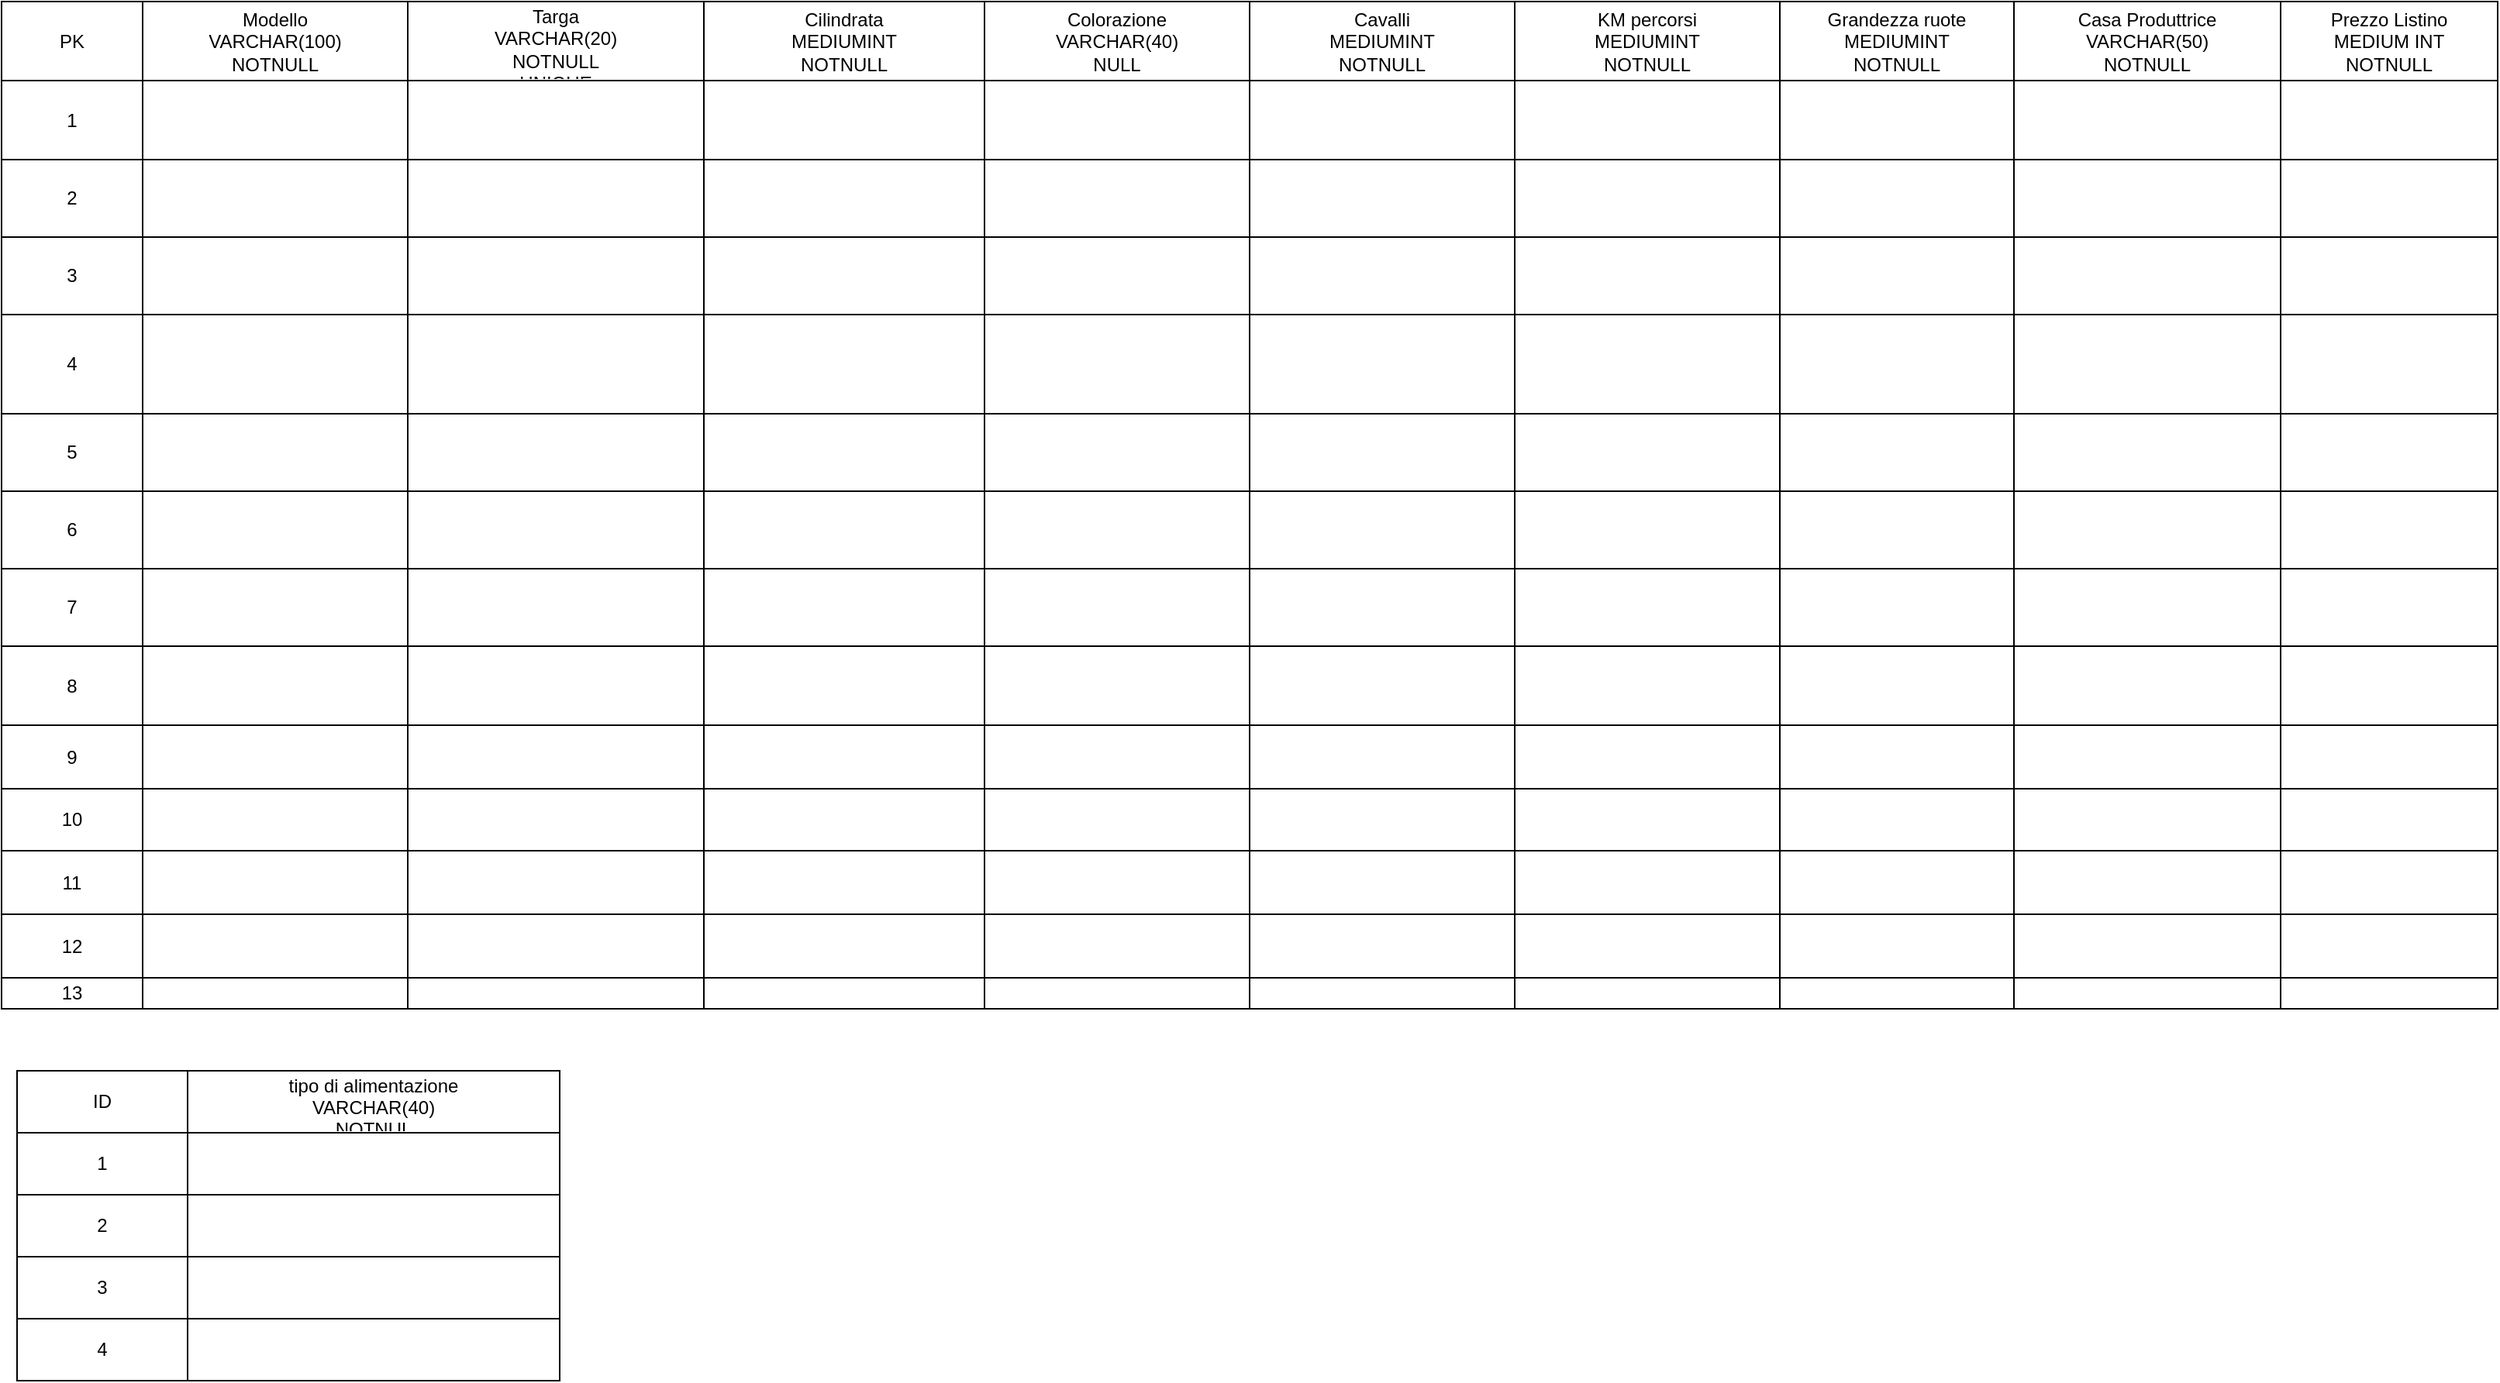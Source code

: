 <mxfile version="16.4.5" type="github">
  <diagram id="R2lEEEUBdFMjLlhIrx00" name="Page-1">
    <mxGraphModel dx="3792" dy="1160" grid="1" gridSize="10" guides="1" tooltips="1" connect="1" arrows="1" fold="1" page="1" pageScale="1" pageWidth="850" pageHeight="1100" math="0" shadow="0" extFonts="Permanent Marker^https://fonts.googleapis.com/css?family=Permanent+Marker">
      <root>
        <mxCell id="0" />
        <mxCell id="1" parent="0" />
        <mxCell id="i6ytHLpOtppgZ-BSXe9w-58" value="" style="shape=table;startSize=0;container=1;collapsible=0;childLayout=tableLayout;" vertex="1" parent="1">
          <mxGeometry x="-780" y="90" width="1610" height="650" as="geometry" />
        </mxCell>
        <mxCell id="i6ytHLpOtppgZ-BSXe9w-59" value="" style="shape=tableRow;horizontal=0;startSize=0;swimlaneHead=0;swimlaneBody=0;top=0;left=0;bottom=0;right=0;collapsible=0;dropTarget=0;fillColor=none;points=[[0,0.5],[1,0.5]];portConstraint=eastwest;" vertex="1" parent="i6ytHLpOtppgZ-BSXe9w-58">
          <mxGeometry width="1610" height="51" as="geometry" />
        </mxCell>
        <mxCell id="i6ytHLpOtppgZ-BSXe9w-60" value="PK" style="shape=partialRectangle;html=1;whiteSpace=wrap;connectable=0;overflow=hidden;fillColor=none;top=0;left=0;bottom=0;right=0;pointerEvents=1;" vertex="1" parent="i6ytHLpOtppgZ-BSXe9w-59">
          <mxGeometry width="91" height="51" as="geometry">
            <mxRectangle width="91" height="51" as="alternateBounds" />
          </mxGeometry>
        </mxCell>
        <mxCell id="i6ytHLpOtppgZ-BSXe9w-61" value="Modello&lt;br&gt;VARCHAR(100)&lt;br&gt;NOTNULL" style="shape=partialRectangle;html=1;whiteSpace=wrap;connectable=0;overflow=hidden;fillColor=none;top=0;left=0;bottom=0;right=0;pointerEvents=1;" vertex="1" parent="i6ytHLpOtppgZ-BSXe9w-59">
          <mxGeometry x="91" width="171" height="51" as="geometry">
            <mxRectangle width="171" height="51" as="alternateBounds" />
          </mxGeometry>
        </mxCell>
        <mxCell id="i6ytHLpOtppgZ-BSXe9w-62" value="Targa&lt;br&gt;VARCHAR(20)&lt;br&gt;NOTNULL&lt;br&gt;UNIQUE" style="shape=partialRectangle;html=1;whiteSpace=wrap;connectable=0;overflow=hidden;fillColor=none;top=0;left=0;bottom=0;right=0;pointerEvents=1;" vertex="1" parent="i6ytHLpOtppgZ-BSXe9w-59">
          <mxGeometry x="262" width="191" height="51" as="geometry">
            <mxRectangle width="191" height="51" as="alternateBounds" />
          </mxGeometry>
        </mxCell>
        <mxCell id="i6ytHLpOtppgZ-BSXe9w-63" value="Cilindrata&lt;br&gt;MEDIUMINT&lt;br&gt;NOTNULL" style="shape=partialRectangle;html=1;whiteSpace=wrap;connectable=0;overflow=hidden;fillColor=none;top=0;left=0;bottom=0;right=0;pointerEvents=1;" vertex="1" parent="i6ytHLpOtppgZ-BSXe9w-59">
          <mxGeometry x="453" width="181" height="51" as="geometry">
            <mxRectangle width="181" height="51" as="alternateBounds" />
          </mxGeometry>
        </mxCell>
        <mxCell id="i6ytHLpOtppgZ-BSXe9w-64" value="Colorazione&lt;br&gt;VARCHAR(40)&lt;br&gt;NULL" style="shape=partialRectangle;html=1;whiteSpace=wrap;connectable=0;overflow=hidden;fillColor=none;top=0;left=0;bottom=0;right=0;pointerEvents=1;" vertex="1" parent="i6ytHLpOtppgZ-BSXe9w-59">
          <mxGeometry x="634" width="171" height="51" as="geometry">
            <mxRectangle width="171" height="51" as="alternateBounds" />
          </mxGeometry>
        </mxCell>
        <mxCell id="i6ytHLpOtppgZ-BSXe9w-65" value="Cavalli&lt;br&gt;MEDIUMINT&lt;br&gt;NOTNULL" style="shape=partialRectangle;html=1;whiteSpace=wrap;connectable=0;overflow=hidden;fillColor=none;top=0;left=0;bottom=0;right=0;pointerEvents=1;" vertex="1" parent="i6ytHLpOtppgZ-BSXe9w-59">
          <mxGeometry x="805" width="171" height="51" as="geometry">
            <mxRectangle width="171" height="51" as="alternateBounds" />
          </mxGeometry>
        </mxCell>
        <mxCell id="i6ytHLpOtppgZ-BSXe9w-66" value="KM percorsi&lt;br&gt;MEDIUMINT&lt;br&gt;NOTNULL" style="shape=partialRectangle;html=1;whiteSpace=wrap;connectable=0;overflow=hidden;fillColor=none;top=0;left=0;bottom=0;right=0;pointerEvents=1;" vertex="1" parent="i6ytHLpOtppgZ-BSXe9w-59">
          <mxGeometry x="976" width="171" height="51" as="geometry">
            <mxRectangle width="171" height="51" as="alternateBounds" />
          </mxGeometry>
        </mxCell>
        <mxCell id="i6ytHLpOtppgZ-BSXe9w-67" value="Grandezza ruote&lt;br&gt;MEDIUMINT&lt;br&gt;NOTNULL" style="shape=partialRectangle;html=1;whiteSpace=wrap;connectable=0;overflow=hidden;fillColor=none;top=0;left=0;bottom=0;right=0;pointerEvents=1;" vertex="1" parent="i6ytHLpOtppgZ-BSXe9w-59">
          <mxGeometry x="1147" width="151" height="51" as="geometry">
            <mxRectangle width="151" height="51" as="alternateBounds" />
          </mxGeometry>
        </mxCell>
        <mxCell id="i6ytHLpOtppgZ-BSXe9w-68" value="Casa Produttrice&lt;br&gt;VARCHAR(50)&lt;br&gt;NOTNULL" style="shape=partialRectangle;html=1;whiteSpace=wrap;connectable=0;overflow=hidden;fillColor=none;top=0;left=0;bottom=0;right=0;pointerEvents=1;" vertex="1" parent="i6ytHLpOtppgZ-BSXe9w-59">
          <mxGeometry x="1298" width="172" height="51" as="geometry">
            <mxRectangle width="172" height="51" as="alternateBounds" />
          </mxGeometry>
        </mxCell>
        <mxCell id="i6ytHLpOtppgZ-BSXe9w-69" value="Prezzo Listino&lt;br&gt;MEDIUM INT&lt;br&gt;NOTNULL" style="shape=partialRectangle;html=1;whiteSpace=wrap;connectable=0;overflow=hidden;fillColor=none;top=0;left=0;bottom=0;right=0;pointerEvents=1;" vertex="1" parent="i6ytHLpOtppgZ-BSXe9w-59">
          <mxGeometry x="1470" width="140" height="51" as="geometry">
            <mxRectangle width="140" height="51" as="alternateBounds" />
          </mxGeometry>
        </mxCell>
        <mxCell id="i6ytHLpOtppgZ-BSXe9w-70" value="" style="shape=tableRow;horizontal=0;startSize=0;swimlaneHead=0;swimlaneBody=0;top=0;left=0;bottom=0;right=0;collapsible=0;dropTarget=0;fillColor=none;points=[[0,0.5],[1,0.5]];portConstraint=eastwest;" vertex="1" parent="i6ytHLpOtppgZ-BSXe9w-58">
          <mxGeometry y="51" width="1610" height="51" as="geometry" />
        </mxCell>
        <mxCell id="i6ytHLpOtppgZ-BSXe9w-71" value="1" style="shape=partialRectangle;html=1;whiteSpace=wrap;connectable=0;overflow=hidden;fillColor=none;top=0;left=0;bottom=0;right=0;pointerEvents=1;" vertex="1" parent="i6ytHLpOtppgZ-BSXe9w-70">
          <mxGeometry width="91" height="51" as="geometry">
            <mxRectangle width="91" height="51" as="alternateBounds" />
          </mxGeometry>
        </mxCell>
        <mxCell id="i6ytHLpOtppgZ-BSXe9w-72" value="" style="shape=partialRectangle;html=1;whiteSpace=wrap;connectable=0;overflow=hidden;fillColor=none;top=0;left=0;bottom=0;right=0;pointerEvents=1;" vertex="1" parent="i6ytHLpOtppgZ-BSXe9w-70">
          <mxGeometry x="91" width="171" height="51" as="geometry">
            <mxRectangle width="171" height="51" as="alternateBounds" />
          </mxGeometry>
        </mxCell>
        <mxCell id="i6ytHLpOtppgZ-BSXe9w-73" value="" style="shape=partialRectangle;html=1;whiteSpace=wrap;connectable=0;overflow=hidden;fillColor=none;top=0;left=0;bottom=0;right=0;pointerEvents=1;" vertex="1" parent="i6ytHLpOtppgZ-BSXe9w-70">
          <mxGeometry x="262" width="191" height="51" as="geometry">
            <mxRectangle width="191" height="51" as="alternateBounds" />
          </mxGeometry>
        </mxCell>
        <mxCell id="i6ytHLpOtppgZ-BSXe9w-74" value="" style="shape=partialRectangle;html=1;whiteSpace=wrap;connectable=0;overflow=hidden;fillColor=none;top=0;left=0;bottom=0;right=0;pointerEvents=1;" vertex="1" parent="i6ytHLpOtppgZ-BSXe9w-70">
          <mxGeometry x="453" width="181" height="51" as="geometry">
            <mxRectangle width="181" height="51" as="alternateBounds" />
          </mxGeometry>
        </mxCell>
        <mxCell id="i6ytHLpOtppgZ-BSXe9w-75" value="" style="shape=partialRectangle;html=1;whiteSpace=wrap;connectable=0;overflow=hidden;fillColor=none;top=0;left=0;bottom=0;right=0;pointerEvents=1;" vertex="1" parent="i6ytHLpOtppgZ-BSXe9w-70">
          <mxGeometry x="634" width="171" height="51" as="geometry">
            <mxRectangle width="171" height="51" as="alternateBounds" />
          </mxGeometry>
        </mxCell>
        <mxCell id="i6ytHLpOtppgZ-BSXe9w-76" value="" style="shape=partialRectangle;html=1;whiteSpace=wrap;connectable=0;overflow=hidden;fillColor=none;top=0;left=0;bottom=0;right=0;pointerEvents=1;" vertex="1" parent="i6ytHLpOtppgZ-BSXe9w-70">
          <mxGeometry x="805" width="171" height="51" as="geometry">
            <mxRectangle width="171" height="51" as="alternateBounds" />
          </mxGeometry>
        </mxCell>
        <mxCell id="i6ytHLpOtppgZ-BSXe9w-77" value="" style="shape=partialRectangle;html=1;whiteSpace=wrap;connectable=0;overflow=hidden;fillColor=none;top=0;left=0;bottom=0;right=0;pointerEvents=1;" vertex="1" parent="i6ytHLpOtppgZ-BSXe9w-70">
          <mxGeometry x="976" width="171" height="51" as="geometry">
            <mxRectangle width="171" height="51" as="alternateBounds" />
          </mxGeometry>
        </mxCell>
        <mxCell id="i6ytHLpOtppgZ-BSXe9w-78" value="" style="shape=partialRectangle;html=1;whiteSpace=wrap;connectable=0;overflow=hidden;fillColor=none;top=0;left=0;bottom=0;right=0;pointerEvents=1;" vertex="1" parent="i6ytHLpOtppgZ-BSXe9w-70">
          <mxGeometry x="1147" width="151" height="51" as="geometry">
            <mxRectangle width="151" height="51" as="alternateBounds" />
          </mxGeometry>
        </mxCell>
        <mxCell id="i6ytHLpOtppgZ-BSXe9w-79" value="" style="shape=partialRectangle;html=1;whiteSpace=wrap;connectable=0;overflow=hidden;fillColor=none;top=0;left=0;bottom=0;right=0;pointerEvents=1;" vertex="1" parent="i6ytHLpOtppgZ-BSXe9w-70">
          <mxGeometry x="1298" width="172" height="51" as="geometry">
            <mxRectangle width="172" height="51" as="alternateBounds" />
          </mxGeometry>
        </mxCell>
        <mxCell id="i6ytHLpOtppgZ-BSXe9w-80" value="" style="shape=partialRectangle;html=1;whiteSpace=wrap;connectable=0;overflow=hidden;fillColor=none;top=0;left=0;bottom=0;right=0;pointerEvents=1;" vertex="1" parent="i6ytHLpOtppgZ-BSXe9w-70">
          <mxGeometry x="1470" width="140" height="51" as="geometry">
            <mxRectangle width="140" height="51" as="alternateBounds" />
          </mxGeometry>
        </mxCell>
        <mxCell id="i6ytHLpOtppgZ-BSXe9w-81" value="" style="shape=tableRow;horizontal=0;startSize=0;swimlaneHead=0;swimlaneBody=0;top=0;left=0;bottom=0;right=0;collapsible=0;dropTarget=0;fillColor=none;points=[[0,0.5],[1,0.5]];portConstraint=eastwest;" vertex="1" parent="i6ytHLpOtppgZ-BSXe9w-58">
          <mxGeometry y="102" width="1610" height="50" as="geometry" />
        </mxCell>
        <mxCell id="i6ytHLpOtppgZ-BSXe9w-82" value="2" style="shape=partialRectangle;html=1;whiteSpace=wrap;connectable=0;overflow=hidden;fillColor=none;top=0;left=0;bottom=0;right=0;pointerEvents=1;" vertex="1" parent="i6ytHLpOtppgZ-BSXe9w-81">
          <mxGeometry width="91" height="50" as="geometry">
            <mxRectangle width="91" height="50" as="alternateBounds" />
          </mxGeometry>
        </mxCell>
        <mxCell id="i6ytHLpOtppgZ-BSXe9w-83" value="" style="shape=partialRectangle;html=1;whiteSpace=wrap;connectable=0;overflow=hidden;fillColor=none;top=0;left=0;bottom=0;right=0;pointerEvents=1;" vertex="1" parent="i6ytHLpOtppgZ-BSXe9w-81">
          <mxGeometry x="91" width="171" height="50" as="geometry">
            <mxRectangle width="171" height="50" as="alternateBounds" />
          </mxGeometry>
        </mxCell>
        <mxCell id="i6ytHLpOtppgZ-BSXe9w-84" value="" style="shape=partialRectangle;html=1;whiteSpace=wrap;connectable=0;overflow=hidden;fillColor=none;top=0;left=0;bottom=0;right=0;pointerEvents=1;" vertex="1" parent="i6ytHLpOtppgZ-BSXe9w-81">
          <mxGeometry x="262" width="191" height="50" as="geometry">
            <mxRectangle width="191" height="50" as="alternateBounds" />
          </mxGeometry>
        </mxCell>
        <mxCell id="i6ytHLpOtppgZ-BSXe9w-85" value="" style="shape=partialRectangle;html=1;whiteSpace=wrap;connectable=0;overflow=hidden;fillColor=none;top=0;left=0;bottom=0;right=0;pointerEvents=1;" vertex="1" parent="i6ytHLpOtppgZ-BSXe9w-81">
          <mxGeometry x="453" width="181" height="50" as="geometry">
            <mxRectangle width="181" height="50" as="alternateBounds" />
          </mxGeometry>
        </mxCell>
        <mxCell id="i6ytHLpOtppgZ-BSXe9w-86" value="" style="shape=partialRectangle;html=1;whiteSpace=wrap;connectable=0;overflow=hidden;fillColor=none;top=0;left=0;bottom=0;right=0;pointerEvents=1;" vertex="1" parent="i6ytHLpOtppgZ-BSXe9w-81">
          <mxGeometry x="634" width="171" height="50" as="geometry">
            <mxRectangle width="171" height="50" as="alternateBounds" />
          </mxGeometry>
        </mxCell>
        <mxCell id="i6ytHLpOtppgZ-BSXe9w-87" value="" style="shape=partialRectangle;html=1;whiteSpace=wrap;connectable=0;overflow=hidden;fillColor=none;top=0;left=0;bottom=0;right=0;pointerEvents=1;" vertex="1" parent="i6ytHLpOtppgZ-BSXe9w-81">
          <mxGeometry x="805" width="171" height="50" as="geometry">
            <mxRectangle width="171" height="50" as="alternateBounds" />
          </mxGeometry>
        </mxCell>
        <mxCell id="i6ytHLpOtppgZ-BSXe9w-88" value="" style="shape=partialRectangle;html=1;whiteSpace=wrap;connectable=0;overflow=hidden;fillColor=none;top=0;left=0;bottom=0;right=0;pointerEvents=1;" vertex="1" parent="i6ytHLpOtppgZ-BSXe9w-81">
          <mxGeometry x="976" width="171" height="50" as="geometry">
            <mxRectangle width="171" height="50" as="alternateBounds" />
          </mxGeometry>
        </mxCell>
        <mxCell id="i6ytHLpOtppgZ-BSXe9w-89" value="" style="shape=partialRectangle;html=1;whiteSpace=wrap;connectable=0;overflow=hidden;fillColor=none;top=0;left=0;bottom=0;right=0;pointerEvents=1;" vertex="1" parent="i6ytHLpOtppgZ-BSXe9w-81">
          <mxGeometry x="1147" width="151" height="50" as="geometry">
            <mxRectangle width="151" height="50" as="alternateBounds" />
          </mxGeometry>
        </mxCell>
        <mxCell id="i6ytHLpOtppgZ-BSXe9w-90" value="" style="shape=partialRectangle;html=1;whiteSpace=wrap;connectable=0;overflow=hidden;fillColor=none;top=0;left=0;bottom=0;right=0;pointerEvents=1;" vertex="1" parent="i6ytHLpOtppgZ-BSXe9w-81">
          <mxGeometry x="1298" width="172" height="50" as="geometry">
            <mxRectangle width="172" height="50" as="alternateBounds" />
          </mxGeometry>
        </mxCell>
        <mxCell id="i6ytHLpOtppgZ-BSXe9w-91" value="" style="shape=partialRectangle;html=1;whiteSpace=wrap;connectable=0;overflow=hidden;fillColor=none;top=0;left=0;bottom=0;right=0;pointerEvents=1;" vertex="1" parent="i6ytHLpOtppgZ-BSXe9w-81">
          <mxGeometry x="1470" width="140" height="50" as="geometry">
            <mxRectangle width="140" height="50" as="alternateBounds" />
          </mxGeometry>
        </mxCell>
        <mxCell id="i6ytHLpOtppgZ-BSXe9w-92" value="" style="shape=tableRow;horizontal=0;startSize=0;swimlaneHead=0;swimlaneBody=0;top=0;left=0;bottom=0;right=0;collapsible=0;dropTarget=0;fillColor=none;points=[[0,0.5],[1,0.5]];portConstraint=eastwest;" vertex="1" parent="i6ytHLpOtppgZ-BSXe9w-58">
          <mxGeometry y="152" width="1610" height="50" as="geometry" />
        </mxCell>
        <mxCell id="i6ytHLpOtppgZ-BSXe9w-93" value="3" style="shape=partialRectangle;html=1;whiteSpace=wrap;connectable=0;overflow=hidden;fillColor=none;top=0;left=0;bottom=0;right=0;pointerEvents=1;" vertex="1" parent="i6ytHLpOtppgZ-BSXe9w-92">
          <mxGeometry width="91" height="50" as="geometry">
            <mxRectangle width="91" height="50" as="alternateBounds" />
          </mxGeometry>
        </mxCell>
        <mxCell id="i6ytHLpOtppgZ-BSXe9w-94" value="" style="shape=partialRectangle;html=1;whiteSpace=wrap;connectable=0;overflow=hidden;fillColor=none;top=0;left=0;bottom=0;right=0;pointerEvents=1;" vertex="1" parent="i6ytHLpOtppgZ-BSXe9w-92">
          <mxGeometry x="91" width="171" height="50" as="geometry">
            <mxRectangle width="171" height="50" as="alternateBounds" />
          </mxGeometry>
        </mxCell>
        <mxCell id="i6ytHLpOtppgZ-BSXe9w-95" value="" style="shape=partialRectangle;html=1;whiteSpace=wrap;connectable=0;overflow=hidden;fillColor=none;top=0;left=0;bottom=0;right=0;pointerEvents=1;" vertex="1" parent="i6ytHLpOtppgZ-BSXe9w-92">
          <mxGeometry x="262" width="191" height="50" as="geometry">
            <mxRectangle width="191" height="50" as="alternateBounds" />
          </mxGeometry>
        </mxCell>
        <mxCell id="i6ytHLpOtppgZ-BSXe9w-96" value="" style="shape=partialRectangle;html=1;whiteSpace=wrap;connectable=0;overflow=hidden;fillColor=none;top=0;left=0;bottom=0;right=0;pointerEvents=1;" vertex="1" parent="i6ytHLpOtppgZ-BSXe9w-92">
          <mxGeometry x="453" width="181" height="50" as="geometry">
            <mxRectangle width="181" height="50" as="alternateBounds" />
          </mxGeometry>
        </mxCell>
        <mxCell id="i6ytHLpOtppgZ-BSXe9w-97" value="" style="shape=partialRectangle;html=1;whiteSpace=wrap;connectable=0;overflow=hidden;fillColor=none;top=0;left=0;bottom=0;right=0;pointerEvents=1;" vertex="1" parent="i6ytHLpOtppgZ-BSXe9w-92">
          <mxGeometry x="634" width="171" height="50" as="geometry">
            <mxRectangle width="171" height="50" as="alternateBounds" />
          </mxGeometry>
        </mxCell>
        <mxCell id="i6ytHLpOtppgZ-BSXe9w-98" value="" style="shape=partialRectangle;html=1;whiteSpace=wrap;connectable=0;overflow=hidden;fillColor=none;top=0;left=0;bottom=0;right=0;pointerEvents=1;" vertex="1" parent="i6ytHLpOtppgZ-BSXe9w-92">
          <mxGeometry x="805" width="171" height="50" as="geometry">
            <mxRectangle width="171" height="50" as="alternateBounds" />
          </mxGeometry>
        </mxCell>
        <mxCell id="i6ytHLpOtppgZ-BSXe9w-99" value="" style="shape=partialRectangle;html=1;whiteSpace=wrap;connectable=0;overflow=hidden;fillColor=none;top=0;left=0;bottom=0;right=0;pointerEvents=1;" vertex="1" parent="i6ytHLpOtppgZ-BSXe9w-92">
          <mxGeometry x="976" width="171" height="50" as="geometry">
            <mxRectangle width="171" height="50" as="alternateBounds" />
          </mxGeometry>
        </mxCell>
        <mxCell id="i6ytHLpOtppgZ-BSXe9w-100" value="" style="shape=partialRectangle;html=1;whiteSpace=wrap;connectable=0;overflow=hidden;fillColor=none;top=0;left=0;bottom=0;right=0;pointerEvents=1;" vertex="1" parent="i6ytHLpOtppgZ-BSXe9w-92">
          <mxGeometry x="1147" width="151" height="50" as="geometry">
            <mxRectangle width="151" height="50" as="alternateBounds" />
          </mxGeometry>
        </mxCell>
        <mxCell id="i6ytHLpOtppgZ-BSXe9w-101" value="" style="shape=partialRectangle;html=1;whiteSpace=wrap;connectable=0;overflow=hidden;fillColor=none;top=0;left=0;bottom=0;right=0;pointerEvents=1;" vertex="1" parent="i6ytHLpOtppgZ-BSXe9w-92">
          <mxGeometry x="1298" width="172" height="50" as="geometry">
            <mxRectangle width="172" height="50" as="alternateBounds" />
          </mxGeometry>
        </mxCell>
        <mxCell id="i6ytHLpOtppgZ-BSXe9w-102" value="" style="shape=partialRectangle;html=1;whiteSpace=wrap;connectable=0;overflow=hidden;fillColor=none;top=0;left=0;bottom=0;right=0;pointerEvents=1;" vertex="1" parent="i6ytHLpOtppgZ-BSXe9w-92">
          <mxGeometry x="1470" width="140" height="50" as="geometry">
            <mxRectangle width="140" height="50" as="alternateBounds" />
          </mxGeometry>
        </mxCell>
        <mxCell id="i6ytHLpOtppgZ-BSXe9w-103" value="" style="shape=tableRow;horizontal=0;startSize=0;swimlaneHead=0;swimlaneBody=0;top=0;left=0;bottom=0;right=0;collapsible=0;dropTarget=0;fillColor=none;points=[[0,0.5],[1,0.5]];portConstraint=eastwest;" vertex="1" parent="i6ytHLpOtppgZ-BSXe9w-58">
          <mxGeometry y="202" width="1610" height="64" as="geometry" />
        </mxCell>
        <mxCell id="i6ytHLpOtppgZ-BSXe9w-104" value="4" style="shape=partialRectangle;html=1;whiteSpace=wrap;connectable=0;overflow=hidden;fillColor=none;top=0;left=0;bottom=0;right=0;pointerEvents=1;" vertex="1" parent="i6ytHLpOtppgZ-BSXe9w-103">
          <mxGeometry width="91" height="64" as="geometry">
            <mxRectangle width="91" height="64" as="alternateBounds" />
          </mxGeometry>
        </mxCell>
        <mxCell id="i6ytHLpOtppgZ-BSXe9w-105" value="" style="shape=partialRectangle;html=1;whiteSpace=wrap;connectable=0;overflow=hidden;fillColor=none;top=0;left=0;bottom=0;right=0;pointerEvents=1;" vertex="1" parent="i6ytHLpOtppgZ-BSXe9w-103">
          <mxGeometry x="91" width="171" height="64" as="geometry">
            <mxRectangle width="171" height="64" as="alternateBounds" />
          </mxGeometry>
        </mxCell>
        <mxCell id="i6ytHLpOtppgZ-BSXe9w-106" value="" style="shape=partialRectangle;html=1;whiteSpace=wrap;connectable=0;overflow=hidden;fillColor=none;top=0;left=0;bottom=0;right=0;pointerEvents=1;" vertex="1" parent="i6ytHLpOtppgZ-BSXe9w-103">
          <mxGeometry x="262" width="191" height="64" as="geometry">
            <mxRectangle width="191" height="64" as="alternateBounds" />
          </mxGeometry>
        </mxCell>
        <mxCell id="i6ytHLpOtppgZ-BSXe9w-107" value="" style="shape=partialRectangle;html=1;whiteSpace=wrap;connectable=0;overflow=hidden;fillColor=none;top=0;left=0;bottom=0;right=0;pointerEvents=1;" vertex="1" parent="i6ytHLpOtppgZ-BSXe9w-103">
          <mxGeometry x="453" width="181" height="64" as="geometry">
            <mxRectangle width="181" height="64" as="alternateBounds" />
          </mxGeometry>
        </mxCell>
        <mxCell id="i6ytHLpOtppgZ-BSXe9w-108" value="" style="shape=partialRectangle;html=1;whiteSpace=wrap;connectable=0;overflow=hidden;fillColor=none;top=0;left=0;bottom=0;right=0;pointerEvents=1;" vertex="1" parent="i6ytHLpOtppgZ-BSXe9w-103">
          <mxGeometry x="634" width="171" height="64" as="geometry">
            <mxRectangle width="171" height="64" as="alternateBounds" />
          </mxGeometry>
        </mxCell>
        <mxCell id="i6ytHLpOtppgZ-BSXe9w-109" value="" style="shape=partialRectangle;html=1;whiteSpace=wrap;connectable=0;overflow=hidden;fillColor=none;top=0;left=0;bottom=0;right=0;pointerEvents=1;" vertex="1" parent="i6ytHLpOtppgZ-BSXe9w-103">
          <mxGeometry x="805" width="171" height="64" as="geometry">
            <mxRectangle width="171" height="64" as="alternateBounds" />
          </mxGeometry>
        </mxCell>
        <mxCell id="i6ytHLpOtppgZ-BSXe9w-110" value="" style="shape=partialRectangle;html=1;whiteSpace=wrap;connectable=0;overflow=hidden;fillColor=none;top=0;left=0;bottom=0;right=0;pointerEvents=1;" vertex="1" parent="i6ytHLpOtppgZ-BSXe9w-103">
          <mxGeometry x="976" width="171" height="64" as="geometry">
            <mxRectangle width="171" height="64" as="alternateBounds" />
          </mxGeometry>
        </mxCell>
        <mxCell id="i6ytHLpOtppgZ-BSXe9w-111" value="" style="shape=partialRectangle;html=1;whiteSpace=wrap;connectable=0;overflow=hidden;fillColor=none;top=0;left=0;bottom=0;right=0;pointerEvents=1;" vertex="1" parent="i6ytHLpOtppgZ-BSXe9w-103">
          <mxGeometry x="1147" width="151" height="64" as="geometry">
            <mxRectangle width="151" height="64" as="alternateBounds" />
          </mxGeometry>
        </mxCell>
        <mxCell id="i6ytHLpOtppgZ-BSXe9w-112" value="" style="shape=partialRectangle;html=1;whiteSpace=wrap;connectable=0;overflow=hidden;fillColor=none;top=0;left=0;bottom=0;right=0;pointerEvents=1;" vertex="1" parent="i6ytHLpOtppgZ-BSXe9w-103">
          <mxGeometry x="1298" width="172" height="64" as="geometry">
            <mxRectangle width="172" height="64" as="alternateBounds" />
          </mxGeometry>
        </mxCell>
        <mxCell id="i6ytHLpOtppgZ-BSXe9w-113" value="" style="shape=partialRectangle;html=1;whiteSpace=wrap;connectable=0;overflow=hidden;fillColor=none;top=0;left=0;bottom=0;right=0;pointerEvents=1;" vertex="1" parent="i6ytHLpOtppgZ-BSXe9w-103">
          <mxGeometry x="1470" width="140" height="64" as="geometry">
            <mxRectangle width="140" height="64" as="alternateBounds" />
          </mxGeometry>
        </mxCell>
        <mxCell id="i6ytHLpOtppgZ-BSXe9w-114" value="" style="shape=tableRow;horizontal=0;startSize=0;swimlaneHead=0;swimlaneBody=0;top=0;left=0;bottom=0;right=0;collapsible=0;dropTarget=0;fillColor=none;points=[[0,0.5],[1,0.5]];portConstraint=eastwest;" vertex="1" parent="i6ytHLpOtppgZ-BSXe9w-58">
          <mxGeometry y="266" width="1610" height="50" as="geometry" />
        </mxCell>
        <mxCell id="i6ytHLpOtppgZ-BSXe9w-115" value="5" style="shape=partialRectangle;html=1;whiteSpace=wrap;connectable=0;overflow=hidden;fillColor=none;top=0;left=0;bottom=0;right=0;pointerEvents=1;" vertex="1" parent="i6ytHLpOtppgZ-BSXe9w-114">
          <mxGeometry width="91" height="50" as="geometry">
            <mxRectangle width="91" height="50" as="alternateBounds" />
          </mxGeometry>
        </mxCell>
        <mxCell id="i6ytHLpOtppgZ-BSXe9w-116" value="" style="shape=partialRectangle;html=1;whiteSpace=wrap;connectable=0;overflow=hidden;fillColor=none;top=0;left=0;bottom=0;right=0;pointerEvents=1;" vertex="1" parent="i6ytHLpOtppgZ-BSXe9w-114">
          <mxGeometry x="91" width="171" height="50" as="geometry">
            <mxRectangle width="171" height="50" as="alternateBounds" />
          </mxGeometry>
        </mxCell>
        <mxCell id="i6ytHLpOtppgZ-BSXe9w-117" value="" style="shape=partialRectangle;html=1;whiteSpace=wrap;connectable=0;overflow=hidden;fillColor=none;top=0;left=0;bottom=0;right=0;pointerEvents=1;" vertex="1" parent="i6ytHLpOtppgZ-BSXe9w-114">
          <mxGeometry x="262" width="191" height="50" as="geometry">
            <mxRectangle width="191" height="50" as="alternateBounds" />
          </mxGeometry>
        </mxCell>
        <mxCell id="i6ytHLpOtppgZ-BSXe9w-118" value="" style="shape=partialRectangle;html=1;whiteSpace=wrap;connectable=0;overflow=hidden;fillColor=none;top=0;left=0;bottom=0;right=0;pointerEvents=1;" vertex="1" parent="i6ytHLpOtppgZ-BSXe9w-114">
          <mxGeometry x="453" width="181" height="50" as="geometry">
            <mxRectangle width="181" height="50" as="alternateBounds" />
          </mxGeometry>
        </mxCell>
        <mxCell id="i6ytHLpOtppgZ-BSXe9w-119" value="" style="shape=partialRectangle;html=1;whiteSpace=wrap;connectable=0;overflow=hidden;fillColor=none;top=0;left=0;bottom=0;right=0;pointerEvents=1;" vertex="1" parent="i6ytHLpOtppgZ-BSXe9w-114">
          <mxGeometry x="634" width="171" height="50" as="geometry">
            <mxRectangle width="171" height="50" as="alternateBounds" />
          </mxGeometry>
        </mxCell>
        <mxCell id="i6ytHLpOtppgZ-BSXe9w-120" value="" style="shape=partialRectangle;html=1;whiteSpace=wrap;connectable=0;overflow=hidden;fillColor=none;top=0;left=0;bottom=0;right=0;pointerEvents=1;" vertex="1" parent="i6ytHLpOtppgZ-BSXe9w-114">
          <mxGeometry x="805" width="171" height="50" as="geometry">
            <mxRectangle width="171" height="50" as="alternateBounds" />
          </mxGeometry>
        </mxCell>
        <mxCell id="i6ytHLpOtppgZ-BSXe9w-121" value="" style="shape=partialRectangle;html=1;whiteSpace=wrap;connectable=0;overflow=hidden;fillColor=none;top=0;left=0;bottom=0;right=0;pointerEvents=1;" vertex="1" parent="i6ytHLpOtppgZ-BSXe9w-114">
          <mxGeometry x="976" width="171" height="50" as="geometry">
            <mxRectangle width="171" height="50" as="alternateBounds" />
          </mxGeometry>
        </mxCell>
        <mxCell id="i6ytHLpOtppgZ-BSXe9w-122" value="" style="shape=partialRectangle;html=1;whiteSpace=wrap;connectable=0;overflow=hidden;fillColor=none;top=0;left=0;bottom=0;right=0;pointerEvents=1;" vertex="1" parent="i6ytHLpOtppgZ-BSXe9w-114">
          <mxGeometry x="1147" width="151" height="50" as="geometry">
            <mxRectangle width="151" height="50" as="alternateBounds" />
          </mxGeometry>
        </mxCell>
        <mxCell id="i6ytHLpOtppgZ-BSXe9w-123" value="" style="shape=partialRectangle;html=1;whiteSpace=wrap;connectable=0;overflow=hidden;fillColor=none;top=0;left=0;bottom=0;right=0;pointerEvents=1;" vertex="1" parent="i6ytHLpOtppgZ-BSXe9w-114">
          <mxGeometry x="1298" width="172" height="50" as="geometry">
            <mxRectangle width="172" height="50" as="alternateBounds" />
          </mxGeometry>
        </mxCell>
        <mxCell id="i6ytHLpOtppgZ-BSXe9w-124" value="" style="shape=partialRectangle;html=1;whiteSpace=wrap;connectable=0;overflow=hidden;fillColor=none;top=0;left=0;bottom=0;right=0;pointerEvents=1;" vertex="1" parent="i6ytHLpOtppgZ-BSXe9w-114">
          <mxGeometry x="1470" width="140" height="50" as="geometry">
            <mxRectangle width="140" height="50" as="alternateBounds" />
          </mxGeometry>
        </mxCell>
        <mxCell id="i6ytHLpOtppgZ-BSXe9w-125" value="" style="shape=tableRow;horizontal=0;startSize=0;swimlaneHead=0;swimlaneBody=0;top=0;left=0;bottom=0;right=0;collapsible=0;dropTarget=0;fillColor=none;points=[[0,0.5],[1,0.5]];portConstraint=eastwest;" vertex="1" parent="i6ytHLpOtppgZ-BSXe9w-58">
          <mxGeometry y="316" width="1610" height="50" as="geometry" />
        </mxCell>
        <mxCell id="i6ytHLpOtppgZ-BSXe9w-126" value="6" style="shape=partialRectangle;html=1;whiteSpace=wrap;connectable=0;overflow=hidden;fillColor=none;top=0;left=0;bottom=0;right=0;pointerEvents=1;" vertex="1" parent="i6ytHLpOtppgZ-BSXe9w-125">
          <mxGeometry width="91" height="50" as="geometry">
            <mxRectangle width="91" height="50" as="alternateBounds" />
          </mxGeometry>
        </mxCell>
        <mxCell id="i6ytHLpOtppgZ-BSXe9w-127" value="" style="shape=partialRectangle;html=1;whiteSpace=wrap;connectable=0;overflow=hidden;fillColor=none;top=0;left=0;bottom=0;right=0;pointerEvents=1;" vertex="1" parent="i6ytHLpOtppgZ-BSXe9w-125">
          <mxGeometry x="91" width="171" height="50" as="geometry">
            <mxRectangle width="171" height="50" as="alternateBounds" />
          </mxGeometry>
        </mxCell>
        <mxCell id="i6ytHLpOtppgZ-BSXe9w-128" value="" style="shape=partialRectangle;html=1;whiteSpace=wrap;connectable=0;overflow=hidden;fillColor=none;top=0;left=0;bottom=0;right=0;pointerEvents=1;" vertex="1" parent="i6ytHLpOtppgZ-BSXe9w-125">
          <mxGeometry x="262" width="191" height="50" as="geometry">
            <mxRectangle width="191" height="50" as="alternateBounds" />
          </mxGeometry>
        </mxCell>
        <mxCell id="i6ytHLpOtppgZ-BSXe9w-129" value="" style="shape=partialRectangle;html=1;whiteSpace=wrap;connectable=0;overflow=hidden;fillColor=none;top=0;left=0;bottom=0;right=0;pointerEvents=1;" vertex="1" parent="i6ytHLpOtppgZ-BSXe9w-125">
          <mxGeometry x="453" width="181" height="50" as="geometry">
            <mxRectangle width="181" height="50" as="alternateBounds" />
          </mxGeometry>
        </mxCell>
        <mxCell id="i6ytHLpOtppgZ-BSXe9w-130" value="" style="shape=partialRectangle;html=1;whiteSpace=wrap;connectable=0;overflow=hidden;fillColor=none;top=0;left=0;bottom=0;right=0;pointerEvents=1;" vertex="1" parent="i6ytHLpOtppgZ-BSXe9w-125">
          <mxGeometry x="634" width="171" height="50" as="geometry">
            <mxRectangle width="171" height="50" as="alternateBounds" />
          </mxGeometry>
        </mxCell>
        <mxCell id="i6ytHLpOtppgZ-BSXe9w-131" value="" style="shape=partialRectangle;html=1;whiteSpace=wrap;connectable=0;overflow=hidden;fillColor=none;top=0;left=0;bottom=0;right=0;pointerEvents=1;" vertex="1" parent="i6ytHLpOtppgZ-BSXe9w-125">
          <mxGeometry x="805" width="171" height="50" as="geometry">
            <mxRectangle width="171" height="50" as="alternateBounds" />
          </mxGeometry>
        </mxCell>
        <mxCell id="i6ytHLpOtppgZ-BSXe9w-132" value="" style="shape=partialRectangle;html=1;whiteSpace=wrap;connectable=0;overflow=hidden;fillColor=none;top=0;left=0;bottom=0;right=0;pointerEvents=1;" vertex="1" parent="i6ytHLpOtppgZ-BSXe9w-125">
          <mxGeometry x="976" width="171" height="50" as="geometry">
            <mxRectangle width="171" height="50" as="alternateBounds" />
          </mxGeometry>
        </mxCell>
        <mxCell id="i6ytHLpOtppgZ-BSXe9w-133" value="" style="shape=partialRectangle;html=1;whiteSpace=wrap;connectable=0;overflow=hidden;fillColor=none;top=0;left=0;bottom=0;right=0;pointerEvents=1;" vertex="1" parent="i6ytHLpOtppgZ-BSXe9w-125">
          <mxGeometry x="1147" width="151" height="50" as="geometry">
            <mxRectangle width="151" height="50" as="alternateBounds" />
          </mxGeometry>
        </mxCell>
        <mxCell id="i6ytHLpOtppgZ-BSXe9w-134" value="" style="shape=partialRectangle;html=1;whiteSpace=wrap;connectable=0;overflow=hidden;fillColor=none;top=0;left=0;bottom=0;right=0;pointerEvents=1;" vertex="1" parent="i6ytHLpOtppgZ-BSXe9w-125">
          <mxGeometry x="1298" width="172" height="50" as="geometry">
            <mxRectangle width="172" height="50" as="alternateBounds" />
          </mxGeometry>
        </mxCell>
        <mxCell id="i6ytHLpOtppgZ-BSXe9w-135" value="" style="shape=partialRectangle;html=1;whiteSpace=wrap;connectable=0;overflow=hidden;fillColor=none;top=0;left=0;bottom=0;right=0;pointerEvents=1;" vertex="1" parent="i6ytHLpOtppgZ-BSXe9w-125">
          <mxGeometry x="1470" width="140" height="50" as="geometry">
            <mxRectangle width="140" height="50" as="alternateBounds" />
          </mxGeometry>
        </mxCell>
        <mxCell id="i6ytHLpOtppgZ-BSXe9w-136" value="" style="shape=tableRow;horizontal=0;startSize=0;swimlaneHead=0;swimlaneBody=0;top=0;left=0;bottom=0;right=0;collapsible=0;dropTarget=0;fillColor=none;points=[[0,0.5],[1,0.5]];portConstraint=eastwest;" vertex="1" parent="i6ytHLpOtppgZ-BSXe9w-58">
          <mxGeometry y="366" width="1610" height="50" as="geometry" />
        </mxCell>
        <mxCell id="i6ytHLpOtppgZ-BSXe9w-137" value="7" style="shape=partialRectangle;html=1;whiteSpace=wrap;connectable=0;overflow=hidden;fillColor=none;top=0;left=0;bottom=0;right=0;pointerEvents=1;" vertex="1" parent="i6ytHLpOtppgZ-BSXe9w-136">
          <mxGeometry width="91" height="50" as="geometry">
            <mxRectangle width="91" height="50" as="alternateBounds" />
          </mxGeometry>
        </mxCell>
        <mxCell id="i6ytHLpOtppgZ-BSXe9w-138" value="" style="shape=partialRectangle;html=1;whiteSpace=wrap;connectable=0;overflow=hidden;fillColor=none;top=0;left=0;bottom=0;right=0;pointerEvents=1;" vertex="1" parent="i6ytHLpOtppgZ-BSXe9w-136">
          <mxGeometry x="91" width="171" height="50" as="geometry">
            <mxRectangle width="171" height="50" as="alternateBounds" />
          </mxGeometry>
        </mxCell>
        <mxCell id="i6ytHLpOtppgZ-BSXe9w-139" value="" style="shape=partialRectangle;html=1;whiteSpace=wrap;connectable=0;overflow=hidden;fillColor=none;top=0;left=0;bottom=0;right=0;pointerEvents=1;" vertex="1" parent="i6ytHLpOtppgZ-BSXe9w-136">
          <mxGeometry x="262" width="191" height="50" as="geometry">
            <mxRectangle width="191" height="50" as="alternateBounds" />
          </mxGeometry>
        </mxCell>
        <mxCell id="i6ytHLpOtppgZ-BSXe9w-140" value="" style="shape=partialRectangle;html=1;whiteSpace=wrap;connectable=0;overflow=hidden;fillColor=none;top=0;left=0;bottom=0;right=0;pointerEvents=1;" vertex="1" parent="i6ytHLpOtppgZ-BSXe9w-136">
          <mxGeometry x="453" width="181" height="50" as="geometry">
            <mxRectangle width="181" height="50" as="alternateBounds" />
          </mxGeometry>
        </mxCell>
        <mxCell id="i6ytHLpOtppgZ-BSXe9w-141" value="" style="shape=partialRectangle;html=1;whiteSpace=wrap;connectable=0;overflow=hidden;fillColor=none;top=0;left=0;bottom=0;right=0;pointerEvents=1;" vertex="1" parent="i6ytHLpOtppgZ-BSXe9w-136">
          <mxGeometry x="634" width="171" height="50" as="geometry">
            <mxRectangle width="171" height="50" as="alternateBounds" />
          </mxGeometry>
        </mxCell>
        <mxCell id="i6ytHLpOtppgZ-BSXe9w-142" value="" style="shape=partialRectangle;html=1;whiteSpace=wrap;connectable=0;overflow=hidden;fillColor=none;top=0;left=0;bottom=0;right=0;pointerEvents=1;" vertex="1" parent="i6ytHLpOtppgZ-BSXe9w-136">
          <mxGeometry x="805" width="171" height="50" as="geometry">
            <mxRectangle width="171" height="50" as="alternateBounds" />
          </mxGeometry>
        </mxCell>
        <mxCell id="i6ytHLpOtppgZ-BSXe9w-143" value="" style="shape=partialRectangle;html=1;whiteSpace=wrap;connectable=0;overflow=hidden;fillColor=none;top=0;left=0;bottom=0;right=0;pointerEvents=1;" vertex="1" parent="i6ytHLpOtppgZ-BSXe9w-136">
          <mxGeometry x="976" width="171" height="50" as="geometry">
            <mxRectangle width="171" height="50" as="alternateBounds" />
          </mxGeometry>
        </mxCell>
        <mxCell id="i6ytHLpOtppgZ-BSXe9w-144" value="" style="shape=partialRectangle;html=1;whiteSpace=wrap;connectable=0;overflow=hidden;fillColor=none;top=0;left=0;bottom=0;right=0;pointerEvents=1;" vertex="1" parent="i6ytHLpOtppgZ-BSXe9w-136">
          <mxGeometry x="1147" width="151" height="50" as="geometry">
            <mxRectangle width="151" height="50" as="alternateBounds" />
          </mxGeometry>
        </mxCell>
        <mxCell id="i6ytHLpOtppgZ-BSXe9w-145" value="" style="shape=partialRectangle;html=1;whiteSpace=wrap;connectable=0;overflow=hidden;fillColor=none;top=0;left=0;bottom=0;right=0;pointerEvents=1;" vertex="1" parent="i6ytHLpOtppgZ-BSXe9w-136">
          <mxGeometry x="1298" width="172" height="50" as="geometry">
            <mxRectangle width="172" height="50" as="alternateBounds" />
          </mxGeometry>
        </mxCell>
        <mxCell id="i6ytHLpOtppgZ-BSXe9w-146" value="" style="shape=partialRectangle;html=1;whiteSpace=wrap;connectable=0;overflow=hidden;fillColor=none;top=0;left=0;bottom=0;right=0;pointerEvents=1;" vertex="1" parent="i6ytHLpOtppgZ-BSXe9w-136">
          <mxGeometry x="1470" width="140" height="50" as="geometry">
            <mxRectangle width="140" height="50" as="alternateBounds" />
          </mxGeometry>
        </mxCell>
        <mxCell id="i6ytHLpOtppgZ-BSXe9w-147" value="" style="shape=tableRow;horizontal=0;startSize=0;swimlaneHead=0;swimlaneBody=0;top=0;left=0;bottom=0;right=0;collapsible=0;dropTarget=0;fillColor=none;points=[[0,0.5],[1,0.5]];portConstraint=eastwest;" vertex="1" parent="i6ytHLpOtppgZ-BSXe9w-58">
          <mxGeometry y="416" width="1610" height="51" as="geometry" />
        </mxCell>
        <mxCell id="i6ytHLpOtppgZ-BSXe9w-148" value="8" style="shape=partialRectangle;html=1;whiteSpace=wrap;connectable=0;overflow=hidden;fillColor=none;top=0;left=0;bottom=0;right=0;pointerEvents=1;" vertex="1" parent="i6ytHLpOtppgZ-BSXe9w-147">
          <mxGeometry width="91" height="51" as="geometry">
            <mxRectangle width="91" height="51" as="alternateBounds" />
          </mxGeometry>
        </mxCell>
        <mxCell id="i6ytHLpOtppgZ-BSXe9w-149" value="" style="shape=partialRectangle;html=1;whiteSpace=wrap;connectable=0;overflow=hidden;fillColor=none;top=0;left=0;bottom=0;right=0;pointerEvents=1;" vertex="1" parent="i6ytHLpOtppgZ-BSXe9w-147">
          <mxGeometry x="91" width="171" height="51" as="geometry">
            <mxRectangle width="171" height="51" as="alternateBounds" />
          </mxGeometry>
        </mxCell>
        <mxCell id="i6ytHLpOtppgZ-BSXe9w-150" value="" style="shape=partialRectangle;html=1;whiteSpace=wrap;connectable=0;overflow=hidden;fillColor=none;top=0;left=0;bottom=0;right=0;pointerEvents=1;" vertex="1" parent="i6ytHLpOtppgZ-BSXe9w-147">
          <mxGeometry x="262" width="191" height="51" as="geometry">
            <mxRectangle width="191" height="51" as="alternateBounds" />
          </mxGeometry>
        </mxCell>
        <mxCell id="i6ytHLpOtppgZ-BSXe9w-151" value="" style="shape=partialRectangle;html=1;whiteSpace=wrap;connectable=0;overflow=hidden;fillColor=none;top=0;left=0;bottom=0;right=0;pointerEvents=1;" vertex="1" parent="i6ytHLpOtppgZ-BSXe9w-147">
          <mxGeometry x="453" width="181" height="51" as="geometry">
            <mxRectangle width="181" height="51" as="alternateBounds" />
          </mxGeometry>
        </mxCell>
        <mxCell id="i6ytHLpOtppgZ-BSXe9w-152" value="" style="shape=partialRectangle;html=1;whiteSpace=wrap;connectable=0;overflow=hidden;fillColor=none;top=0;left=0;bottom=0;right=0;pointerEvents=1;" vertex="1" parent="i6ytHLpOtppgZ-BSXe9w-147">
          <mxGeometry x="634" width="171" height="51" as="geometry">
            <mxRectangle width="171" height="51" as="alternateBounds" />
          </mxGeometry>
        </mxCell>
        <mxCell id="i6ytHLpOtppgZ-BSXe9w-153" value="" style="shape=partialRectangle;html=1;whiteSpace=wrap;connectable=0;overflow=hidden;fillColor=none;top=0;left=0;bottom=0;right=0;pointerEvents=1;" vertex="1" parent="i6ytHLpOtppgZ-BSXe9w-147">
          <mxGeometry x="805" width="171" height="51" as="geometry">
            <mxRectangle width="171" height="51" as="alternateBounds" />
          </mxGeometry>
        </mxCell>
        <mxCell id="i6ytHLpOtppgZ-BSXe9w-154" value="" style="shape=partialRectangle;html=1;whiteSpace=wrap;connectable=0;overflow=hidden;fillColor=none;top=0;left=0;bottom=0;right=0;pointerEvents=1;" vertex="1" parent="i6ytHLpOtppgZ-BSXe9w-147">
          <mxGeometry x="976" width="171" height="51" as="geometry">
            <mxRectangle width="171" height="51" as="alternateBounds" />
          </mxGeometry>
        </mxCell>
        <mxCell id="i6ytHLpOtppgZ-BSXe9w-155" value="" style="shape=partialRectangle;html=1;whiteSpace=wrap;connectable=0;overflow=hidden;fillColor=none;top=0;left=0;bottom=0;right=0;pointerEvents=1;" vertex="1" parent="i6ytHLpOtppgZ-BSXe9w-147">
          <mxGeometry x="1147" width="151" height="51" as="geometry">
            <mxRectangle width="151" height="51" as="alternateBounds" />
          </mxGeometry>
        </mxCell>
        <mxCell id="i6ytHLpOtppgZ-BSXe9w-156" value="" style="shape=partialRectangle;html=1;whiteSpace=wrap;connectable=0;overflow=hidden;fillColor=none;top=0;left=0;bottom=0;right=0;pointerEvents=1;" vertex="1" parent="i6ytHLpOtppgZ-BSXe9w-147">
          <mxGeometry x="1298" width="172" height="51" as="geometry">
            <mxRectangle width="172" height="51" as="alternateBounds" />
          </mxGeometry>
        </mxCell>
        <mxCell id="i6ytHLpOtppgZ-BSXe9w-157" value="" style="shape=partialRectangle;html=1;whiteSpace=wrap;connectable=0;overflow=hidden;fillColor=none;top=0;left=0;bottom=0;right=0;pointerEvents=1;" vertex="1" parent="i6ytHLpOtppgZ-BSXe9w-147">
          <mxGeometry x="1470" width="140" height="51" as="geometry">
            <mxRectangle width="140" height="51" as="alternateBounds" />
          </mxGeometry>
        </mxCell>
        <mxCell id="i6ytHLpOtppgZ-BSXe9w-174" value="" style="shape=tableRow;horizontal=0;startSize=0;swimlaneHead=0;swimlaneBody=0;top=0;left=0;bottom=0;right=0;collapsible=0;dropTarget=0;fillColor=none;points=[[0,0.5],[1,0.5]];portConstraint=eastwest;" vertex="1" parent="i6ytHLpOtppgZ-BSXe9w-58">
          <mxGeometry y="467" width="1610" height="41" as="geometry" />
        </mxCell>
        <mxCell id="i6ytHLpOtppgZ-BSXe9w-175" value="9" style="shape=partialRectangle;html=1;whiteSpace=wrap;connectable=0;overflow=hidden;fillColor=none;top=0;left=0;bottom=0;right=0;pointerEvents=1;" vertex="1" parent="i6ytHLpOtppgZ-BSXe9w-174">
          <mxGeometry width="91" height="41" as="geometry">
            <mxRectangle width="91" height="41" as="alternateBounds" />
          </mxGeometry>
        </mxCell>
        <mxCell id="i6ytHLpOtppgZ-BSXe9w-176" value="" style="shape=partialRectangle;html=1;whiteSpace=wrap;connectable=0;overflow=hidden;fillColor=none;top=0;left=0;bottom=0;right=0;pointerEvents=1;" vertex="1" parent="i6ytHLpOtppgZ-BSXe9w-174">
          <mxGeometry x="91" width="171" height="41" as="geometry">
            <mxRectangle width="171" height="41" as="alternateBounds" />
          </mxGeometry>
        </mxCell>
        <mxCell id="i6ytHLpOtppgZ-BSXe9w-199" value="" style="shape=partialRectangle;html=1;whiteSpace=wrap;connectable=0;overflow=hidden;fillColor=none;top=0;left=0;bottom=0;right=0;pointerEvents=1;" vertex="1" parent="i6ytHLpOtppgZ-BSXe9w-174">
          <mxGeometry x="262" width="191" height="41" as="geometry">
            <mxRectangle width="191" height="41" as="alternateBounds" />
          </mxGeometry>
        </mxCell>
        <mxCell id="i6ytHLpOtppgZ-BSXe9w-200" value="" style="shape=partialRectangle;html=1;whiteSpace=wrap;connectable=0;overflow=hidden;fillColor=none;top=0;left=0;bottom=0;right=0;pointerEvents=1;" vertex="1" parent="i6ytHLpOtppgZ-BSXe9w-174">
          <mxGeometry x="453" width="181" height="41" as="geometry">
            <mxRectangle width="181" height="41" as="alternateBounds" />
          </mxGeometry>
        </mxCell>
        <mxCell id="i6ytHLpOtppgZ-BSXe9w-201" value="" style="shape=partialRectangle;html=1;whiteSpace=wrap;connectable=0;overflow=hidden;fillColor=none;top=0;left=0;bottom=0;right=0;pointerEvents=1;" vertex="1" parent="i6ytHLpOtppgZ-BSXe9w-174">
          <mxGeometry x="634" width="171" height="41" as="geometry">
            <mxRectangle width="171" height="41" as="alternateBounds" />
          </mxGeometry>
        </mxCell>
        <mxCell id="i6ytHLpOtppgZ-BSXe9w-202" value="" style="shape=partialRectangle;html=1;whiteSpace=wrap;connectable=0;overflow=hidden;fillColor=none;top=0;left=0;bottom=0;right=0;pointerEvents=1;" vertex="1" parent="i6ytHLpOtppgZ-BSXe9w-174">
          <mxGeometry x="805" width="171" height="41" as="geometry">
            <mxRectangle width="171" height="41" as="alternateBounds" />
          </mxGeometry>
        </mxCell>
        <mxCell id="i6ytHLpOtppgZ-BSXe9w-203" value="" style="shape=partialRectangle;html=1;whiteSpace=wrap;connectable=0;overflow=hidden;fillColor=none;top=0;left=0;bottom=0;right=0;pointerEvents=1;" vertex="1" parent="i6ytHLpOtppgZ-BSXe9w-174">
          <mxGeometry x="976" width="171" height="41" as="geometry">
            <mxRectangle width="171" height="41" as="alternateBounds" />
          </mxGeometry>
        </mxCell>
        <mxCell id="i6ytHLpOtppgZ-BSXe9w-204" value="" style="shape=partialRectangle;html=1;whiteSpace=wrap;connectable=0;overflow=hidden;fillColor=none;top=0;left=0;bottom=0;right=0;pointerEvents=1;" vertex="1" parent="i6ytHLpOtppgZ-BSXe9w-174">
          <mxGeometry x="1147" width="151" height="41" as="geometry">
            <mxRectangle width="151" height="41" as="alternateBounds" />
          </mxGeometry>
        </mxCell>
        <mxCell id="i6ytHLpOtppgZ-BSXe9w-205" value="" style="shape=partialRectangle;html=1;whiteSpace=wrap;connectable=0;overflow=hidden;fillColor=none;top=0;left=0;bottom=0;right=0;pointerEvents=1;" vertex="1" parent="i6ytHLpOtppgZ-BSXe9w-174">
          <mxGeometry x="1298" width="172" height="41" as="geometry">
            <mxRectangle width="172" height="41" as="alternateBounds" />
          </mxGeometry>
        </mxCell>
        <mxCell id="i6ytHLpOtppgZ-BSXe9w-206" value="" style="shape=partialRectangle;html=1;whiteSpace=wrap;connectable=0;overflow=hidden;fillColor=none;top=0;left=0;bottom=0;right=0;pointerEvents=1;" vertex="1" parent="i6ytHLpOtppgZ-BSXe9w-174">
          <mxGeometry x="1470" width="140" height="41" as="geometry">
            <mxRectangle width="140" height="41" as="alternateBounds" />
          </mxGeometry>
        </mxCell>
        <mxCell id="i6ytHLpOtppgZ-BSXe9w-171" value="" style="shape=tableRow;horizontal=0;startSize=0;swimlaneHead=0;swimlaneBody=0;top=0;left=0;bottom=0;right=0;collapsible=0;dropTarget=0;fillColor=none;points=[[0,0.5],[1,0.5]];portConstraint=eastwest;" vertex="1" parent="i6ytHLpOtppgZ-BSXe9w-58">
          <mxGeometry y="508" width="1610" height="40" as="geometry" />
        </mxCell>
        <mxCell id="i6ytHLpOtppgZ-BSXe9w-172" value="10" style="shape=partialRectangle;html=1;whiteSpace=wrap;connectable=0;overflow=hidden;fillColor=none;top=0;left=0;bottom=0;right=0;pointerEvents=1;" vertex="1" parent="i6ytHLpOtppgZ-BSXe9w-171">
          <mxGeometry width="91" height="40" as="geometry">
            <mxRectangle width="91" height="40" as="alternateBounds" />
          </mxGeometry>
        </mxCell>
        <mxCell id="i6ytHLpOtppgZ-BSXe9w-173" value="" style="shape=partialRectangle;html=1;whiteSpace=wrap;connectable=0;overflow=hidden;fillColor=none;top=0;left=0;bottom=0;right=0;pointerEvents=1;" vertex="1" parent="i6ytHLpOtppgZ-BSXe9w-171">
          <mxGeometry x="91" width="171" height="40" as="geometry">
            <mxRectangle width="171" height="40" as="alternateBounds" />
          </mxGeometry>
        </mxCell>
        <mxCell id="i6ytHLpOtppgZ-BSXe9w-207" value="" style="shape=partialRectangle;html=1;whiteSpace=wrap;connectable=0;overflow=hidden;fillColor=none;top=0;left=0;bottom=0;right=0;pointerEvents=1;" vertex="1" parent="i6ytHLpOtppgZ-BSXe9w-171">
          <mxGeometry x="262" width="191" height="40" as="geometry">
            <mxRectangle width="191" height="40" as="alternateBounds" />
          </mxGeometry>
        </mxCell>
        <mxCell id="i6ytHLpOtppgZ-BSXe9w-208" value="" style="shape=partialRectangle;html=1;whiteSpace=wrap;connectable=0;overflow=hidden;fillColor=none;top=0;left=0;bottom=0;right=0;pointerEvents=1;" vertex="1" parent="i6ytHLpOtppgZ-BSXe9w-171">
          <mxGeometry x="453" width="181" height="40" as="geometry">
            <mxRectangle width="181" height="40" as="alternateBounds" />
          </mxGeometry>
        </mxCell>
        <mxCell id="i6ytHLpOtppgZ-BSXe9w-209" value="" style="shape=partialRectangle;html=1;whiteSpace=wrap;connectable=0;overflow=hidden;fillColor=none;top=0;left=0;bottom=0;right=0;pointerEvents=1;" vertex="1" parent="i6ytHLpOtppgZ-BSXe9w-171">
          <mxGeometry x="634" width="171" height="40" as="geometry">
            <mxRectangle width="171" height="40" as="alternateBounds" />
          </mxGeometry>
        </mxCell>
        <mxCell id="i6ytHLpOtppgZ-BSXe9w-210" value="" style="shape=partialRectangle;html=1;whiteSpace=wrap;connectable=0;overflow=hidden;fillColor=none;top=0;left=0;bottom=0;right=0;pointerEvents=1;" vertex="1" parent="i6ytHLpOtppgZ-BSXe9w-171">
          <mxGeometry x="805" width="171" height="40" as="geometry">
            <mxRectangle width="171" height="40" as="alternateBounds" />
          </mxGeometry>
        </mxCell>
        <mxCell id="i6ytHLpOtppgZ-BSXe9w-211" value="" style="shape=partialRectangle;html=1;whiteSpace=wrap;connectable=0;overflow=hidden;fillColor=none;top=0;left=0;bottom=0;right=0;pointerEvents=1;" vertex="1" parent="i6ytHLpOtppgZ-BSXe9w-171">
          <mxGeometry x="976" width="171" height="40" as="geometry">
            <mxRectangle width="171" height="40" as="alternateBounds" />
          </mxGeometry>
        </mxCell>
        <mxCell id="i6ytHLpOtppgZ-BSXe9w-212" value="" style="shape=partialRectangle;html=1;whiteSpace=wrap;connectable=0;overflow=hidden;fillColor=none;top=0;left=0;bottom=0;right=0;pointerEvents=1;" vertex="1" parent="i6ytHLpOtppgZ-BSXe9w-171">
          <mxGeometry x="1147" width="151" height="40" as="geometry">
            <mxRectangle width="151" height="40" as="alternateBounds" />
          </mxGeometry>
        </mxCell>
        <mxCell id="i6ytHLpOtppgZ-BSXe9w-213" value="" style="shape=partialRectangle;html=1;whiteSpace=wrap;connectable=0;overflow=hidden;fillColor=none;top=0;left=0;bottom=0;right=0;pointerEvents=1;" vertex="1" parent="i6ytHLpOtppgZ-BSXe9w-171">
          <mxGeometry x="1298" width="172" height="40" as="geometry">
            <mxRectangle width="172" height="40" as="alternateBounds" />
          </mxGeometry>
        </mxCell>
        <mxCell id="i6ytHLpOtppgZ-BSXe9w-214" value="" style="shape=partialRectangle;html=1;whiteSpace=wrap;connectable=0;overflow=hidden;fillColor=none;top=0;left=0;bottom=0;right=0;pointerEvents=1;" vertex="1" parent="i6ytHLpOtppgZ-BSXe9w-171">
          <mxGeometry x="1470" width="140" height="40" as="geometry">
            <mxRectangle width="140" height="40" as="alternateBounds" />
          </mxGeometry>
        </mxCell>
        <mxCell id="i6ytHLpOtppgZ-BSXe9w-177" value="" style="shape=tableRow;horizontal=0;startSize=0;swimlaneHead=0;swimlaneBody=0;top=0;left=0;bottom=0;right=0;collapsible=0;dropTarget=0;fillColor=none;points=[[0,0.5],[1,0.5]];portConstraint=eastwest;" vertex="1" parent="i6ytHLpOtppgZ-BSXe9w-58">
          <mxGeometry y="548" width="1610" height="41" as="geometry" />
        </mxCell>
        <mxCell id="i6ytHLpOtppgZ-BSXe9w-178" value="11" style="shape=partialRectangle;html=1;whiteSpace=wrap;connectable=0;overflow=hidden;fillColor=none;top=0;left=0;bottom=0;right=0;pointerEvents=1;" vertex="1" parent="i6ytHLpOtppgZ-BSXe9w-177">
          <mxGeometry width="91" height="41" as="geometry">
            <mxRectangle width="91" height="41" as="alternateBounds" />
          </mxGeometry>
        </mxCell>
        <mxCell id="i6ytHLpOtppgZ-BSXe9w-179" value="" style="shape=partialRectangle;html=1;whiteSpace=wrap;connectable=0;overflow=hidden;fillColor=none;top=0;left=0;bottom=0;right=0;pointerEvents=1;" vertex="1" parent="i6ytHLpOtppgZ-BSXe9w-177">
          <mxGeometry x="91" width="171" height="41" as="geometry">
            <mxRectangle width="171" height="41" as="alternateBounds" />
          </mxGeometry>
        </mxCell>
        <mxCell id="i6ytHLpOtppgZ-BSXe9w-191" value="" style="shape=partialRectangle;html=1;whiteSpace=wrap;connectable=0;overflow=hidden;fillColor=none;top=0;left=0;bottom=0;right=0;pointerEvents=1;" vertex="1" parent="i6ytHLpOtppgZ-BSXe9w-177">
          <mxGeometry x="262" width="191" height="41" as="geometry">
            <mxRectangle width="191" height="41" as="alternateBounds" />
          </mxGeometry>
        </mxCell>
        <mxCell id="i6ytHLpOtppgZ-BSXe9w-192" value="" style="shape=partialRectangle;html=1;whiteSpace=wrap;connectable=0;overflow=hidden;fillColor=none;top=0;left=0;bottom=0;right=0;pointerEvents=1;" vertex="1" parent="i6ytHLpOtppgZ-BSXe9w-177">
          <mxGeometry x="453" width="181" height="41" as="geometry">
            <mxRectangle width="181" height="41" as="alternateBounds" />
          </mxGeometry>
        </mxCell>
        <mxCell id="i6ytHLpOtppgZ-BSXe9w-193" value="" style="shape=partialRectangle;html=1;whiteSpace=wrap;connectable=0;overflow=hidden;fillColor=none;top=0;left=0;bottom=0;right=0;pointerEvents=1;" vertex="1" parent="i6ytHLpOtppgZ-BSXe9w-177">
          <mxGeometry x="634" width="171" height="41" as="geometry">
            <mxRectangle width="171" height="41" as="alternateBounds" />
          </mxGeometry>
        </mxCell>
        <mxCell id="i6ytHLpOtppgZ-BSXe9w-194" value="" style="shape=partialRectangle;html=1;whiteSpace=wrap;connectable=0;overflow=hidden;fillColor=none;top=0;left=0;bottom=0;right=0;pointerEvents=1;" vertex="1" parent="i6ytHLpOtppgZ-BSXe9w-177">
          <mxGeometry x="805" width="171" height="41" as="geometry">
            <mxRectangle width="171" height="41" as="alternateBounds" />
          </mxGeometry>
        </mxCell>
        <mxCell id="i6ytHLpOtppgZ-BSXe9w-195" value="" style="shape=partialRectangle;html=1;whiteSpace=wrap;connectable=0;overflow=hidden;fillColor=none;top=0;left=0;bottom=0;right=0;pointerEvents=1;" vertex="1" parent="i6ytHLpOtppgZ-BSXe9w-177">
          <mxGeometry x="976" width="171" height="41" as="geometry">
            <mxRectangle width="171" height="41" as="alternateBounds" />
          </mxGeometry>
        </mxCell>
        <mxCell id="i6ytHLpOtppgZ-BSXe9w-196" value="" style="shape=partialRectangle;html=1;whiteSpace=wrap;connectable=0;overflow=hidden;fillColor=none;top=0;left=0;bottom=0;right=0;pointerEvents=1;" vertex="1" parent="i6ytHLpOtppgZ-BSXe9w-177">
          <mxGeometry x="1147" width="151" height="41" as="geometry">
            <mxRectangle width="151" height="41" as="alternateBounds" />
          </mxGeometry>
        </mxCell>
        <mxCell id="i6ytHLpOtppgZ-BSXe9w-197" value="" style="shape=partialRectangle;html=1;whiteSpace=wrap;connectable=0;overflow=hidden;fillColor=none;top=0;left=0;bottom=0;right=0;pointerEvents=1;" vertex="1" parent="i6ytHLpOtppgZ-BSXe9w-177">
          <mxGeometry x="1298" width="172" height="41" as="geometry">
            <mxRectangle width="172" height="41" as="alternateBounds" />
          </mxGeometry>
        </mxCell>
        <mxCell id="i6ytHLpOtppgZ-BSXe9w-198" value="" style="shape=partialRectangle;html=1;whiteSpace=wrap;connectable=0;overflow=hidden;fillColor=none;top=0;left=0;bottom=0;right=0;pointerEvents=1;" vertex="1" parent="i6ytHLpOtppgZ-BSXe9w-177">
          <mxGeometry x="1470" width="140" height="41" as="geometry">
            <mxRectangle width="140" height="41" as="alternateBounds" />
          </mxGeometry>
        </mxCell>
        <mxCell id="i6ytHLpOtppgZ-BSXe9w-180" value="" style="shape=tableRow;horizontal=0;startSize=0;swimlaneHead=0;swimlaneBody=0;top=0;left=0;bottom=0;right=0;collapsible=0;dropTarget=0;fillColor=none;points=[[0,0.5],[1,0.5]];portConstraint=eastwest;" vertex="1" parent="i6ytHLpOtppgZ-BSXe9w-58">
          <mxGeometry y="589" width="1610" height="41" as="geometry" />
        </mxCell>
        <mxCell id="i6ytHLpOtppgZ-BSXe9w-181" value="12" style="shape=partialRectangle;html=1;whiteSpace=wrap;connectable=0;overflow=hidden;fillColor=none;top=0;left=0;bottom=0;right=0;pointerEvents=1;" vertex="1" parent="i6ytHLpOtppgZ-BSXe9w-180">
          <mxGeometry width="91" height="41" as="geometry">
            <mxRectangle width="91" height="41" as="alternateBounds" />
          </mxGeometry>
        </mxCell>
        <mxCell id="i6ytHLpOtppgZ-BSXe9w-182" value="" style="shape=partialRectangle;html=1;whiteSpace=wrap;connectable=0;overflow=hidden;fillColor=none;top=0;left=0;bottom=0;right=0;pointerEvents=1;" vertex="1" parent="i6ytHLpOtppgZ-BSXe9w-180">
          <mxGeometry x="91" width="171" height="41" as="geometry">
            <mxRectangle width="171" height="41" as="alternateBounds" />
          </mxGeometry>
        </mxCell>
        <mxCell id="i6ytHLpOtppgZ-BSXe9w-183" value="" style="shape=partialRectangle;html=1;whiteSpace=wrap;connectable=0;overflow=hidden;fillColor=none;top=0;left=0;bottom=0;right=0;pointerEvents=1;" vertex="1" parent="i6ytHLpOtppgZ-BSXe9w-180">
          <mxGeometry x="262" width="191" height="41" as="geometry">
            <mxRectangle width="191" height="41" as="alternateBounds" />
          </mxGeometry>
        </mxCell>
        <mxCell id="i6ytHLpOtppgZ-BSXe9w-184" value="" style="shape=partialRectangle;html=1;whiteSpace=wrap;connectable=0;overflow=hidden;fillColor=none;top=0;left=0;bottom=0;right=0;pointerEvents=1;" vertex="1" parent="i6ytHLpOtppgZ-BSXe9w-180">
          <mxGeometry x="453" width="181" height="41" as="geometry">
            <mxRectangle width="181" height="41" as="alternateBounds" />
          </mxGeometry>
        </mxCell>
        <mxCell id="i6ytHLpOtppgZ-BSXe9w-185" value="" style="shape=partialRectangle;html=1;whiteSpace=wrap;connectable=0;overflow=hidden;fillColor=none;top=0;left=0;bottom=0;right=0;pointerEvents=1;" vertex="1" parent="i6ytHLpOtppgZ-BSXe9w-180">
          <mxGeometry x="634" width="171" height="41" as="geometry">
            <mxRectangle width="171" height="41" as="alternateBounds" />
          </mxGeometry>
        </mxCell>
        <mxCell id="i6ytHLpOtppgZ-BSXe9w-186" value="" style="shape=partialRectangle;html=1;whiteSpace=wrap;connectable=0;overflow=hidden;fillColor=none;top=0;left=0;bottom=0;right=0;pointerEvents=1;" vertex="1" parent="i6ytHLpOtppgZ-BSXe9w-180">
          <mxGeometry x="805" width="171" height="41" as="geometry">
            <mxRectangle width="171" height="41" as="alternateBounds" />
          </mxGeometry>
        </mxCell>
        <mxCell id="i6ytHLpOtppgZ-BSXe9w-187" value="" style="shape=partialRectangle;html=1;whiteSpace=wrap;connectable=0;overflow=hidden;fillColor=none;top=0;left=0;bottom=0;right=0;pointerEvents=1;" vertex="1" parent="i6ytHLpOtppgZ-BSXe9w-180">
          <mxGeometry x="976" width="171" height="41" as="geometry">
            <mxRectangle width="171" height="41" as="alternateBounds" />
          </mxGeometry>
        </mxCell>
        <mxCell id="i6ytHLpOtppgZ-BSXe9w-188" value="" style="shape=partialRectangle;html=1;whiteSpace=wrap;connectable=0;overflow=hidden;fillColor=none;top=0;left=0;bottom=0;right=0;pointerEvents=1;" vertex="1" parent="i6ytHLpOtppgZ-BSXe9w-180">
          <mxGeometry x="1147" width="151" height="41" as="geometry">
            <mxRectangle width="151" height="41" as="alternateBounds" />
          </mxGeometry>
        </mxCell>
        <mxCell id="i6ytHLpOtppgZ-BSXe9w-189" value="" style="shape=partialRectangle;html=1;whiteSpace=wrap;connectable=0;overflow=hidden;fillColor=none;top=0;left=0;bottom=0;right=0;pointerEvents=1;" vertex="1" parent="i6ytHLpOtppgZ-BSXe9w-180">
          <mxGeometry x="1298" width="172" height="41" as="geometry">
            <mxRectangle width="172" height="41" as="alternateBounds" />
          </mxGeometry>
        </mxCell>
        <mxCell id="i6ytHLpOtppgZ-BSXe9w-190" value="" style="shape=partialRectangle;html=1;whiteSpace=wrap;connectable=0;overflow=hidden;fillColor=none;top=0;left=0;bottom=0;right=0;pointerEvents=1;" vertex="1" parent="i6ytHLpOtppgZ-BSXe9w-180">
          <mxGeometry x="1470" width="140" height="41" as="geometry">
            <mxRectangle width="140" height="41" as="alternateBounds" />
          </mxGeometry>
        </mxCell>
        <mxCell id="i6ytHLpOtppgZ-BSXe9w-158" value="" style="shape=tableRow;horizontal=0;startSize=0;swimlaneHead=0;swimlaneBody=0;top=0;left=0;bottom=0;right=0;collapsible=0;dropTarget=0;fillColor=none;points=[[0,0.5],[1,0.5]];portConstraint=eastwest;" vertex="1" parent="i6ytHLpOtppgZ-BSXe9w-58">
          <mxGeometry y="630" width="1610" height="20" as="geometry" />
        </mxCell>
        <mxCell id="i6ytHLpOtppgZ-BSXe9w-159" value="13" style="shape=partialRectangle;html=1;whiteSpace=wrap;connectable=0;overflow=hidden;fillColor=none;top=0;left=0;bottom=0;right=0;pointerEvents=1;" vertex="1" parent="i6ytHLpOtppgZ-BSXe9w-158">
          <mxGeometry width="91" height="20" as="geometry">
            <mxRectangle width="91" height="20" as="alternateBounds" />
          </mxGeometry>
        </mxCell>
        <mxCell id="i6ytHLpOtppgZ-BSXe9w-160" value="" style="shape=partialRectangle;html=1;whiteSpace=wrap;connectable=0;overflow=hidden;fillColor=none;top=0;left=0;bottom=0;right=0;pointerEvents=1;" vertex="1" parent="i6ytHLpOtppgZ-BSXe9w-158">
          <mxGeometry x="91" width="171" height="20" as="geometry">
            <mxRectangle width="171" height="20" as="alternateBounds" />
          </mxGeometry>
        </mxCell>
        <mxCell id="i6ytHLpOtppgZ-BSXe9w-161" value="" style="shape=partialRectangle;html=1;whiteSpace=wrap;connectable=0;overflow=hidden;fillColor=none;top=0;left=0;bottom=0;right=0;pointerEvents=1;" vertex="1" parent="i6ytHLpOtppgZ-BSXe9w-158">
          <mxGeometry x="262" width="191" height="20" as="geometry">
            <mxRectangle width="191" height="20" as="alternateBounds" />
          </mxGeometry>
        </mxCell>
        <mxCell id="i6ytHLpOtppgZ-BSXe9w-162" value="" style="shape=partialRectangle;html=1;whiteSpace=wrap;connectable=0;overflow=hidden;fillColor=none;top=0;left=0;bottom=0;right=0;pointerEvents=1;" vertex="1" parent="i6ytHLpOtppgZ-BSXe9w-158">
          <mxGeometry x="453" width="181" height="20" as="geometry">
            <mxRectangle width="181" height="20" as="alternateBounds" />
          </mxGeometry>
        </mxCell>
        <mxCell id="i6ytHLpOtppgZ-BSXe9w-163" value="" style="shape=partialRectangle;html=1;whiteSpace=wrap;connectable=0;overflow=hidden;fillColor=none;top=0;left=0;bottom=0;right=0;pointerEvents=1;" vertex="1" parent="i6ytHLpOtppgZ-BSXe9w-158">
          <mxGeometry x="634" width="171" height="20" as="geometry">
            <mxRectangle width="171" height="20" as="alternateBounds" />
          </mxGeometry>
        </mxCell>
        <mxCell id="i6ytHLpOtppgZ-BSXe9w-164" value="" style="shape=partialRectangle;html=1;whiteSpace=wrap;connectable=0;overflow=hidden;fillColor=none;top=0;left=0;bottom=0;right=0;pointerEvents=1;" vertex="1" parent="i6ytHLpOtppgZ-BSXe9w-158">
          <mxGeometry x="805" width="171" height="20" as="geometry">
            <mxRectangle width="171" height="20" as="alternateBounds" />
          </mxGeometry>
        </mxCell>
        <mxCell id="i6ytHLpOtppgZ-BSXe9w-165" value="" style="shape=partialRectangle;html=1;whiteSpace=wrap;connectable=0;overflow=hidden;fillColor=none;top=0;left=0;bottom=0;right=0;pointerEvents=1;" vertex="1" parent="i6ytHLpOtppgZ-BSXe9w-158">
          <mxGeometry x="976" width="171" height="20" as="geometry">
            <mxRectangle width="171" height="20" as="alternateBounds" />
          </mxGeometry>
        </mxCell>
        <mxCell id="i6ytHLpOtppgZ-BSXe9w-166" value="" style="shape=partialRectangle;html=1;whiteSpace=wrap;connectable=0;overflow=hidden;fillColor=none;top=0;left=0;bottom=0;right=0;pointerEvents=1;" vertex="1" parent="i6ytHLpOtppgZ-BSXe9w-158">
          <mxGeometry x="1147" width="151" height="20" as="geometry">
            <mxRectangle width="151" height="20" as="alternateBounds" />
          </mxGeometry>
        </mxCell>
        <mxCell id="i6ytHLpOtppgZ-BSXe9w-167" value="" style="shape=partialRectangle;html=1;whiteSpace=wrap;connectable=0;overflow=hidden;fillColor=none;top=0;left=0;bottom=0;right=0;pointerEvents=1;" vertex="1" parent="i6ytHLpOtppgZ-BSXe9w-158">
          <mxGeometry x="1298" width="172" height="20" as="geometry">
            <mxRectangle width="172" height="20" as="alternateBounds" />
          </mxGeometry>
        </mxCell>
        <mxCell id="i6ytHLpOtppgZ-BSXe9w-168" value="" style="shape=partialRectangle;html=1;whiteSpace=wrap;connectable=0;overflow=hidden;fillColor=none;top=0;left=0;bottom=0;right=0;pointerEvents=1;" vertex="1" parent="i6ytHLpOtppgZ-BSXe9w-158">
          <mxGeometry x="1470" width="140" height="20" as="geometry">
            <mxRectangle width="140" height="20" as="alternateBounds" />
          </mxGeometry>
        </mxCell>
        <mxCell id="i6ytHLpOtppgZ-BSXe9w-215" value="" style="shape=table;startSize=0;container=1;collapsible=0;childLayout=tableLayout;" vertex="1" parent="1">
          <mxGeometry x="-770" y="780" width="350" height="200" as="geometry" />
        </mxCell>
        <mxCell id="i6ytHLpOtppgZ-BSXe9w-216" value="" style="shape=tableRow;horizontal=0;startSize=0;swimlaneHead=0;swimlaneBody=0;top=0;left=0;bottom=0;right=0;collapsible=0;dropTarget=0;fillColor=none;points=[[0,0.5],[1,0.5]];portConstraint=eastwest;" vertex="1" parent="i6ytHLpOtppgZ-BSXe9w-215">
          <mxGeometry width="350" height="40" as="geometry" />
        </mxCell>
        <mxCell id="i6ytHLpOtppgZ-BSXe9w-217" value="ID" style="shape=partialRectangle;html=1;whiteSpace=wrap;connectable=0;overflow=hidden;fillColor=none;top=0;left=0;bottom=0;right=0;pointerEvents=1;" vertex="1" parent="i6ytHLpOtppgZ-BSXe9w-216">
          <mxGeometry width="110" height="40" as="geometry">
            <mxRectangle width="110" height="40" as="alternateBounds" />
          </mxGeometry>
        </mxCell>
        <mxCell id="i6ytHLpOtppgZ-BSXe9w-218" value="tipo di alimentazione&lt;br&gt;VARCHAR(40)&lt;br&gt;NOTNUL" style="shape=partialRectangle;html=1;whiteSpace=wrap;connectable=0;overflow=hidden;fillColor=none;top=0;left=0;bottom=0;right=0;pointerEvents=1;" vertex="1" parent="i6ytHLpOtppgZ-BSXe9w-216">
          <mxGeometry x="110" width="240" height="40" as="geometry">
            <mxRectangle width="240" height="40" as="alternateBounds" />
          </mxGeometry>
        </mxCell>
        <mxCell id="i6ytHLpOtppgZ-BSXe9w-219" value="" style="shape=tableRow;horizontal=0;startSize=0;swimlaneHead=0;swimlaneBody=0;top=0;left=0;bottom=0;right=0;collapsible=0;dropTarget=0;fillColor=none;points=[[0,0.5],[1,0.5]];portConstraint=eastwest;" vertex="1" parent="i6ytHLpOtppgZ-BSXe9w-215">
          <mxGeometry y="40" width="350" height="40" as="geometry" />
        </mxCell>
        <mxCell id="i6ytHLpOtppgZ-BSXe9w-220" value="1" style="shape=partialRectangle;html=1;whiteSpace=wrap;connectable=0;overflow=hidden;fillColor=none;top=0;left=0;bottom=0;right=0;pointerEvents=1;" vertex="1" parent="i6ytHLpOtppgZ-BSXe9w-219">
          <mxGeometry width="110" height="40" as="geometry">
            <mxRectangle width="110" height="40" as="alternateBounds" />
          </mxGeometry>
        </mxCell>
        <mxCell id="i6ytHLpOtppgZ-BSXe9w-221" value="" style="shape=partialRectangle;html=1;whiteSpace=wrap;connectable=0;overflow=hidden;fillColor=none;top=0;left=0;bottom=0;right=0;pointerEvents=1;" vertex="1" parent="i6ytHLpOtppgZ-BSXe9w-219">
          <mxGeometry x="110" width="240" height="40" as="geometry">
            <mxRectangle width="240" height="40" as="alternateBounds" />
          </mxGeometry>
        </mxCell>
        <mxCell id="i6ytHLpOtppgZ-BSXe9w-222" value="" style="shape=tableRow;horizontal=0;startSize=0;swimlaneHead=0;swimlaneBody=0;top=0;left=0;bottom=0;right=0;collapsible=0;dropTarget=0;fillColor=none;points=[[0,0.5],[1,0.5]];portConstraint=eastwest;" vertex="1" parent="i6ytHLpOtppgZ-BSXe9w-215">
          <mxGeometry y="80" width="350" height="40" as="geometry" />
        </mxCell>
        <mxCell id="i6ytHLpOtppgZ-BSXe9w-223" value="2" style="shape=partialRectangle;html=1;whiteSpace=wrap;connectable=0;overflow=hidden;fillColor=none;top=0;left=0;bottom=0;right=0;pointerEvents=1;" vertex="1" parent="i6ytHLpOtppgZ-BSXe9w-222">
          <mxGeometry width="110" height="40" as="geometry">
            <mxRectangle width="110" height="40" as="alternateBounds" />
          </mxGeometry>
        </mxCell>
        <mxCell id="i6ytHLpOtppgZ-BSXe9w-224" value="" style="shape=partialRectangle;html=1;whiteSpace=wrap;connectable=0;overflow=hidden;fillColor=none;top=0;left=0;bottom=0;right=0;pointerEvents=1;" vertex="1" parent="i6ytHLpOtppgZ-BSXe9w-222">
          <mxGeometry x="110" width="240" height="40" as="geometry">
            <mxRectangle width="240" height="40" as="alternateBounds" />
          </mxGeometry>
        </mxCell>
        <mxCell id="i6ytHLpOtppgZ-BSXe9w-225" value="" style="shape=tableRow;horizontal=0;startSize=0;swimlaneHead=0;swimlaneBody=0;top=0;left=0;bottom=0;right=0;collapsible=0;dropTarget=0;fillColor=none;points=[[0,0.5],[1,0.5]];portConstraint=eastwest;" vertex="1" parent="i6ytHLpOtppgZ-BSXe9w-215">
          <mxGeometry y="120" width="350" height="40" as="geometry" />
        </mxCell>
        <mxCell id="i6ytHLpOtppgZ-BSXe9w-226" value="3" style="shape=partialRectangle;html=1;whiteSpace=wrap;connectable=0;overflow=hidden;fillColor=none;top=0;left=0;bottom=0;right=0;pointerEvents=1;" vertex="1" parent="i6ytHLpOtppgZ-BSXe9w-225">
          <mxGeometry width="110" height="40" as="geometry">
            <mxRectangle width="110" height="40" as="alternateBounds" />
          </mxGeometry>
        </mxCell>
        <mxCell id="i6ytHLpOtppgZ-BSXe9w-227" value="" style="shape=partialRectangle;html=1;whiteSpace=wrap;connectable=0;overflow=hidden;fillColor=none;top=0;left=0;bottom=0;right=0;pointerEvents=1;" vertex="1" parent="i6ytHLpOtppgZ-BSXe9w-225">
          <mxGeometry x="110" width="240" height="40" as="geometry">
            <mxRectangle width="240" height="40" as="alternateBounds" />
          </mxGeometry>
        </mxCell>
        <mxCell id="i6ytHLpOtppgZ-BSXe9w-228" value="" style="shape=tableRow;horizontal=0;startSize=0;swimlaneHead=0;swimlaneBody=0;top=0;left=0;bottom=0;right=0;collapsible=0;dropTarget=0;fillColor=none;points=[[0,0.5],[1,0.5]];portConstraint=eastwest;" vertex="1" parent="i6ytHLpOtppgZ-BSXe9w-215">
          <mxGeometry y="160" width="350" height="40" as="geometry" />
        </mxCell>
        <mxCell id="i6ytHLpOtppgZ-BSXe9w-229" value="4" style="shape=partialRectangle;html=1;whiteSpace=wrap;connectable=0;overflow=hidden;fillColor=none;top=0;left=0;bottom=0;right=0;pointerEvents=1;" vertex="1" parent="i6ytHLpOtppgZ-BSXe9w-228">
          <mxGeometry width="110" height="40" as="geometry">
            <mxRectangle width="110" height="40" as="alternateBounds" />
          </mxGeometry>
        </mxCell>
        <mxCell id="i6ytHLpOtppgZ-BSXe9w-230" value="" style="shape=partialRectangle;html=1;whiteSpace=wrap;connectable=0;overflow=hidden;fillColor=none;top=0;left=0;bottom=0;right=0;pointerEvents=1;" vertex="1" parent="i6ytHLpOtppgZ-BSXe9w-228">
          <mxGeometry x="110" width="240" height="40" as="geometry">
            <mxRectangle width="240" height="40" as="alternateBounds" />
          </mxGeometry>
        </mxCell>
      </root>
    </mxGraphModel>
  </diagram>
</mxfile>
